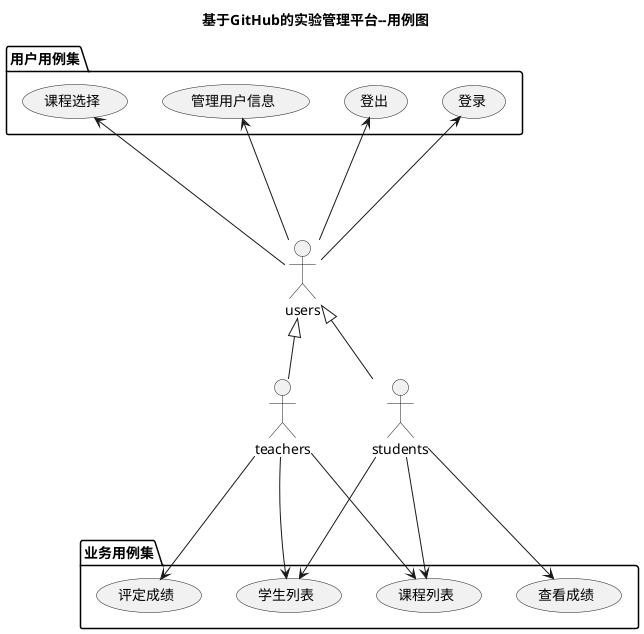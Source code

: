 @startuml
title 基于GitHub的实验管理平台--用例图
actor teachers
actor students
actor users
users <|-- teachers
users <|-- students

package 用户用例集 {
users --up-> (登录)
users --up-> (登出)
users --up-> (管理用户信息)
users --up-> (课程选择)
}
package 业务用例集 {
teachers ---> (评定成绩)
teachers ---> (学生列表)
teachers ---> (课程列表)
students ---> (学生列表)
students ---> (查看成绩)
students ---> (课程列表)
}

@enduml